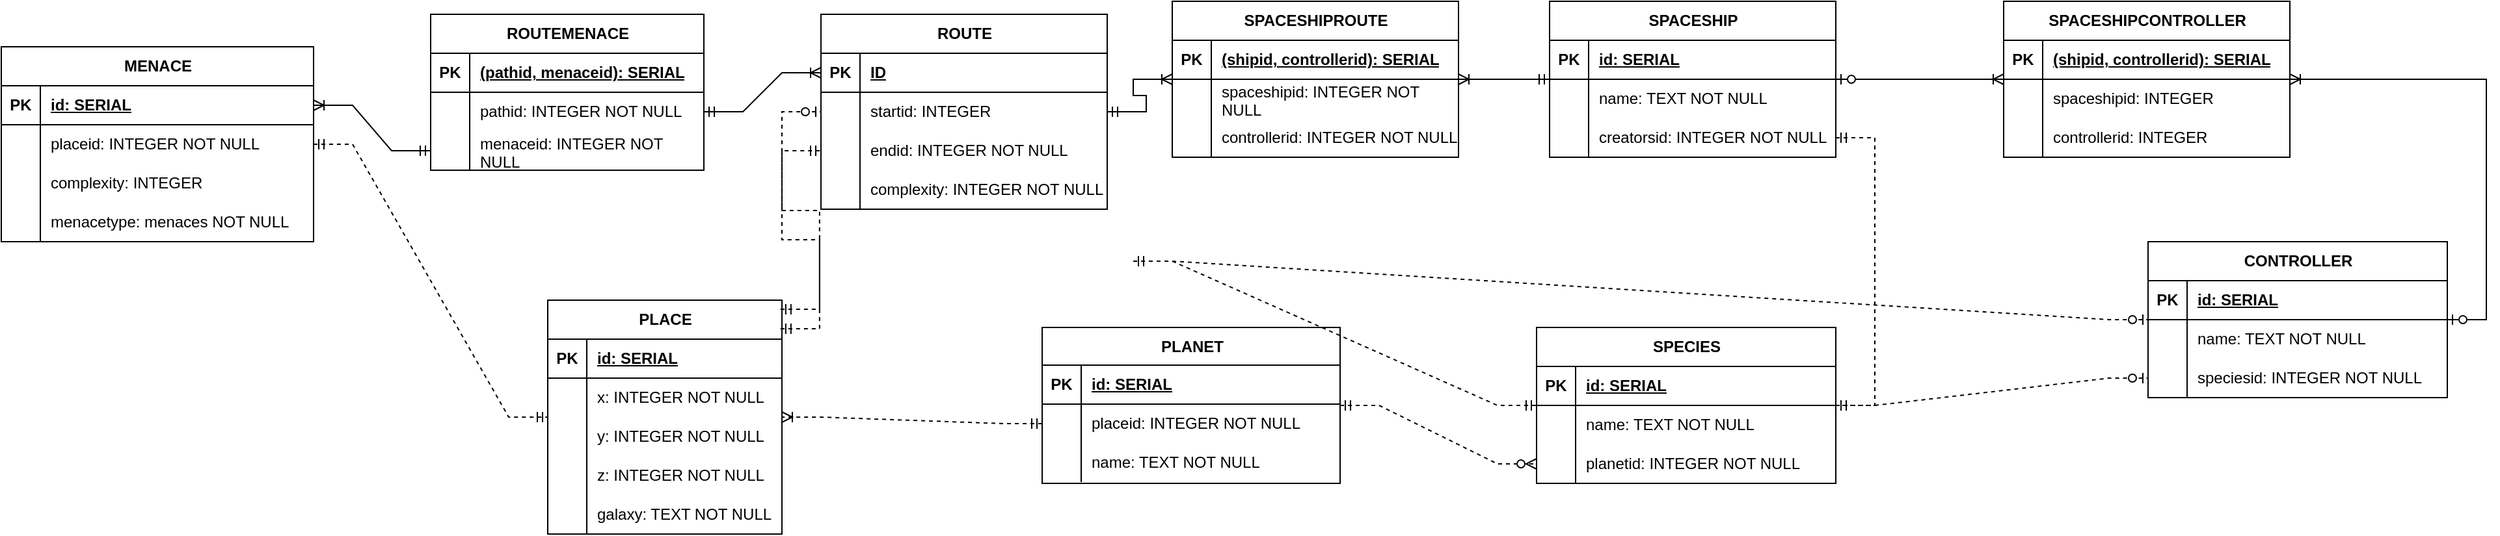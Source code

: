 <mxfile version="23.1.6" type="github">
  <diagram name="Страница — 1" id="eV7tQtSZALF4OR5hqJvE">
    <mxGraphModel dx="2058" dy="946" grid="1" gridSize="10" guides="1" tooltips="1" connect="1" arrows="1" fold="1" page="1" pageScale="1" pageWidth="827" pageHeight="1169" math="0" shadow="0">
      <root>
        <mxCell id="0" />
        <mxCell id="1" parent="0" />
        <mxCell id="30f3yvQTXB0zst5bIfW9-1" value="MENACE" style="shape=table;startSize=30;container=1;collapsible=1;childLayout=tableLayout;fixedRows=1;rowLines=0;fontStyle=1;align=center;resizeLast=1;html=1;" vertex="1" parent="1">
          <mxGeometry x="50" y="335" width="240" height="150" as="geometry" />
        </mxCell>
        <mxCell id="30f3yvQTXB0zst5bIfW9-2" value="" style="shape=tableRow;horizontal=0;startSize=0;swimlaneHead=0;swimlaneBody=0;fillColor=none;collapsible=0;dropTarget=0;points=[[0,0.5],[1,0.5]];portConstraint=eastwest;top=0;left=0;right=0;bottom=1;" vertex="1" parent="30f3yvQTXB0zst5bIfW9-1">
          <mxGeometry y="30" width="240" height="30" as="geometry" />
        </mxCell>
        <mxCell id="30f3yvQTXB0zst5bIfW9-3" value="PK" style="shape=partialRectangle;connectable=0;fillColor=none;top=0;left=0;bottom=0;right=0;fontStyle=1;overflow=hidden;whiteSpace=wrap;html=1;" vertex="1" parent="30f3yvQTXB0zst5bIfW9-2">
          <mxGeometry width="30" height="30" as="geometry">
            <mxRectangle width="30" height="30" as="alternateBounds" />
          </mxGeometry>
        </mxCell>
        <mxCell id="30f3yvQTXB0zst5bIfW9-4" value="id: SERIAL" style="shape=partialRectangle;connectable=0;fillColor=none;top=0;left=0;bottom=0;right=0;align=left;spacingLeft=6;fontStyle=5;overflow=hidden;whiteSpace=wrap;html=1;" vertex="1" parent="30f3yvQTXB0zst5bIfW9-2">
          <mxGeometry x="30" width="210" height="30" as="geometry">
            <mxRectangle width="210" height="30" as="alternateBounds" />
          </mxGeometry>
        </mxCell>
        <mxCell id="30f3yvQTXB0zst5bIfW9-5" value="" style="shape=tableRow;horizontal=0;startSize=0;swimlaneHead=0;swimlaneBody=0;fillColor=none;collapsible=0;dropTarget=0;points=[[0,0.5],[1,0.5]];portConstraint=eastwest;top=0;left=0;right=0;bottom=0;" vertex="1" parent="30f3yvQTXB0zst5bIfW9-1">
          <mxGeometry y="60" width="240" height="30" as="geometry" />
        </mxCell>
        <mxCell id="30f3yvQTXB0zst5bIfW9-6" value="" style="shape=partialRectangle;connectable=0;fillColor=none;top=0;left=0;bottom=0;right=0;editable=1;overflow=hidden;whiteSpace=wrap;html=1;" vertex="1" parent="30f3yvQTXB0zst5bIfW9-5">
          <mxGeometry width="30" height="30" as="geometry">
            <mxRectangle width="30" height="30" as="alternateBounds" />
          </mxGeometry>
        </mxCell>
        <mxCell id="30f3yvQTXB0zst5bIfW9-7" value="placeid: INTEGER NOT NULL" style="shape=partialRectangle;connectable=0;fillColor=none;top=0;left=0;bottom=0;right=0;align=left;spacingLeft=6;overflow=hidden;whiteSpace=wrap;html=1;" vertex="1" parent="30f3yvQTXB0zst5bIfW9-5">
          <mxGeometry x="30" width="210" height="30" as="geometry">
            <mxRectangle width="210" height="30" as="alternateBounds" />
          </mxGeometry>
        </mxCell>
        <mxCell id="30f3yvQTXB0zst5bIfW9-8" value="" style="shape=tableRow;horizontal=0;startSize=0;swimlaneHead=0;swimlaneBody=0;fillColor=none;collapsible=0;dropTarget=0;points=[[0,0.5],[1,0.5]];portConstraint=eastwest;top=0;left=0;right=0;bottom=0;" vertex="1" parent="30f3yvQTXB0zst5bIfW9-1">
          <mxGeometry y="90" width="240" height="30" as="geometry" />
        </mxCell>
        <mxCell id="30f3yvQTXB0zst5bIfW9-9" value="" style="shape=partialRectangle;connectable=0;fillColor=none;top=0;left=0;bottom=0;right=0;editable=1;overflow=hidden;whiteSpace=wrap;html=1;" vertex="1" parent="30f3yvQTXB0zst5bIfW9-8">
          <mxGeometry width="30" height="30" as="geometry">
            <mxRectangle width="30" height="30" as="alternateBounds" />
          </mxGeometry>
        </mxCell>
        <mxCell id="30f3yvQTXB0zst5bIfW9-10" value="complexity: INTEGER" style="shape=partialRectangle;connectable=0;fillColor=none;top=0;left=0;bottom=0;right=0;align=left;spacingLeft=6;overflow=hidden;whiteSpace=wrap;html=1;" vertex="1" parent="30f3yvQTXB0zst5bIfW9-8">
          <mxGeometry x="30" width="210" height="30" as="geometry">
            <mxRectangle width="210" height="30" as="alternateBounds" />
          </mxGeometry>
        </mxCell>
        <mxCell id="30f3yvQTXB0zst5bIfW9-11" value="" style="shape=tableRow;horizontal=0;startSize=0;swimlaneHead=0;swimlaneBody=0;fillColor=none;collapsible=0;dropTarget=0;points=[[0,0.5],[1,0.5]];portConstraint=eastwest;top=0;left=0;right=0;bottom=0;" vertex="1" parent="30f3yvQTXB0zst5bIfW9-1">
          <mxGeometry y="120" width="240" height="30" as="geometry" />
        </mxCell>
        <mxCell id="30f3yvQTXB0zst5bIfW9-12" value="" style="shape=partialRectangle;connectable=0;fillColor=none;top=0;left=0;bottom=0;right=0;editable=1;overflow=hidden;whiteSpace=wrap;html=1;" vertex="1" parent="30f3yvQTXB0zst5bIfW9-11">
          <mxGeometry width="30" height="30" as="geometry">
            <mxRectangle width="30" height="30" as="alternateBounds" />
          </mxGeometry>
        </mxCell>
        <mxCell id="30f3yvQTXB0zst5bIfW9-13" value="menacetype: menaces NOT NULL" style="shape=partialRectangle;connectable=0;fillColor=none;top=0;left=0;bottom=0;right=0;align=left;spacingLeft=6;overflow=hidden;whiteSpace=wrap;html=1;" vertex="1" parent="30f3yvQTXB0zst5bIfW9-11">
          <mxGeometry x="30" width="210" height="30" as="geometry">
            <mxRectangle width="210" height="30" as="alternateBounds" />
          </mxGeometry>
        </mxCell>
        <mxCell id="30f3yvQTXB0zst5bIfW9-14" value="ROUTE" style="shape=table;startSize=30;container=1;collapsible=1;childLayout=tableLayout;fixedRows=1;rowLines=0;fontStyle=1;align=center;resizeLast=1;html=1;" vertex="1" parent="1">
          <mxGeometry x="680" y="310" width="220" height="150" as="geometry" />
        </mxCell>
        <mxCell id="30f3yvQTXB0zst5bIfW9-15" value="" style="shape=tableRow;horizontal=0;startSize=0;swimlaneHead=0;swimlaneBody=0;fillColor=none;collapsible=0;dropTarget=0;points=[[0,0.5],[1,0.5]];portConstraint=eastwest;top=0;left=0;right=0;bottom=1;" vertex="1" parent="30f3yvQTXB0zst5bIfW9-14">
          <mxGeometry y="30" width="220" height="30" as="geometry" />
        </mxCell>
        <mxCell id="30f3yvQTXB0zst5bIfW9-16" value="PK" style="shape=partialRectangle;connectable=0;fillColor=none;top=0;left=0;bottom=0;right=0;fontStyle=1;overflow=hidden;whiteSpace=wrap;html=1;" vertex="1" parent="30f3yvQTXB0zst5bIfW9-15">
          <mxGeometry width="30" height="30" as="geometry">
            <mxRectangle width="30" height="30" as="alternateBounds" />
          </mxGeometry>
        </mxCell>
        <mxCell id="30f3yvQTXB0zst5bIfW9-17" value="ID" style="shape=partialRectangle;connectable=0;fillColor=none;top=0;left=0;bottom=0;right=0;align=left;spacingLeft=6;fontStyle=5;overflow=hidden;whiteSpace=wrap;html=1;" vertex="1" parent="30f3yvQTXB0zst5bIfW9-15">
          <mxGeometry x="30" width="190" height="30" as="geometry">
            <mxRectangle width="190" height="30" as="alternateBounds" />
          </mxGeometry>
        </mxCell>
        <mxCell id="30f3yvQTXB0zst5bIfW9-18" value="" style="shape=tableRow;horizontal=0;startSize=0;swimlaneHead=0;swimlaneBody=0;fillColor=none;collapsible=0;dropTarget=0;points=[[0,0.5],[1,0.5]];portConstraint=eastwest;top=0;left=0;right=0;bottom=0;" vertex="1" parent="30f3yvQTXB0zst5bIfW9-14">
          <mxGeometry y="60" width="220" height="30" as="geometry" />
        </mxCell>
        <mxCell id="30f3yvQTXB0zst5bIfW9-19" value="" style="shape=partialRectangle;connectable=0;fillColor=none;top=0;left=0;bottom=0;right=0;editable=1;overflow=hidden;whiteSpace=wrap;html=1;" vertex="1" parent="30f3yvQTXB0zst5bIfW9-18">
          <mxGeometry width="30" height="30" as="geometry">
            <mxRectangle width="30" height="30" as="alternateBounds" />
          </mxGeometry>
        </mxCell>
        <mxCell id="30f3yvQTXB0zst5bIfW9-20" value="&lt;div&gt;startid: INTEGER&lt;/div&gt;" style="shape=partialRectangle;connectable=0;fillColor=none;top=0;left=0;bottom=0;right=0;align=left;spacingLeft=6;overflow=hidden;whiteSpace=wrap;html=1;" vertex="1" parent="30f3yvQTXB0zst5bIfW9-18">
          <mxGeometry x="30" width="190" height="30" as="geometry">
            <mxRectangle width="190" height="30" as="alternateBounds" />
          </mxGeometry>
        </mxCell>
        <mxCell id="30f3yvQTXB0zst5bIfW9-21" value="" style="shape=tableRow;horizontal=0;startSize=0;swimlaneHead=0;swimlaneBody=0;fillColor=none;collapsible=0;dropTarget=0;points=[[0,0.5],[1,0.5]];portConstraint=eastwest;top=0;left=0;right=0;bottom=0;" vertex="1" parent="30f3yvQTXB0zst5bIfW9-14">
          <mxGeometry y="90" width="220" height="30" as="geometry" />
        </mxCell>
        <mxCell id="30f3yvQTXB0zst5bIfW9-22" value="" style="shape=partialRectangle;connectable=0;fillColor=none;top=0;left=0;bottom=0;right=0;editable=1;overflow=hidden;whiteSpace=wrap;html=1;" vertex="1" parent="30f3yvQTXB0zst5bIfW9-21">
          <mxGeometry width="30" height="30" as="geometry">
            <mxRectangle width="30" height="30" as="alternateBounds" />
          </mxGeometry>
        </mxCell>
        <mxCell id="30f3yvQTXB0zst5bIfW9-23" value="endid: INTEGER NOT NULL" style="shape=partialRectangle;connectable=0;fillColor=none;top=0;left=0;bottom=0;right=0;align=left;spacingLeft=6;overflow=hidden;whiteSpace=wrap;html=1;" vertex="1" parent="30f3yvQTXB0zst5bIfW9-21">
          <mxGeometry x="30" width="190" height="30" as="geometry">
            <mxRectangle width="190" height="30" as="alternateBounds" />
          </mxGeometry>
        </mxCell>
        <mxCell id="30f3yvQTXB0zst5bIfW9-24" value="" style="shape=tableRow;horizontal=0;startSize=0;swimlaneHead=0;swimlaneBody=0;fillColor=none;collapsible=0;dropTarget=0;points=[[0,0.5],[1,0.5]];portConstraint=eastwest;top=0;left=0;right=0;bottom=0;" vertex="1" parent="30f3yvQTXB0zst5bIfW9-14">
          <mxGeometry y="120" width="220" height="30" as="geometry" />
        </mxCell>
        <mxCell id="30f3yvQTXB0zst5bIfW9-25" value="" style="shape=partialRectangle;connectable=0;fillColor=none;top=0;left=0;bottom=0;right=0;editable=1;overflow=hidden;whiteSpace=wrap;html=1;" vertex="1" parent="30f3yvQTXB0zst5bIfW9-24">
          <mxGeometry width="30" height="30" as="geometry">
            <mxRectangle width="30" height="30" as="alternateBounds" />
          </mxGeometry>
        </mxCell>
        <mxCell id="30f3yvQTXB0zst5bIfW9-26" value="complexity: INTEGER NOT NULL" style="shape=partialRectangle;connectable=0;fillColor=none;top=0;left=0;bottom=0;right=0;align=left;spacingLeft=6;overflow=hidden;whiteSpace=wrap;html=1;" vertex="1" parent="30f3yvQTXB0zst5bIfW9-24">
          <mxGeometry x="30" width="190" height="30" as="geometry">
            <mxRectangle width="190" height="30" as="alternateBounds" />
          </mxGeometry>
        </mxCell>
        <mxCell id="30f3yvQTXB0zst5bIfW9-27" value="PLACE" style="shape=table;startSize=30;container=1;collapsible=1;childLayout=tableLayout;fixedRows=1;rowLines=0;fontStyle=1;align=center;resizeLast=1;html=1;" vertex="1" parent="1">
          <mxGeometry x="470" y="530" width="180" height="180" as="geometry" />
        </mxCell>
        <mxCell id="30f3yvQTXB0zst5bIfW9-28" value="" style="shape=tableRow;horizontal=0;startSize=0;swimlaneHead=0;swimlaneBody=0;fillColor=none;collapsible=0;dropTarget=0;points=[[0,0.5],[1,0.5]];portConstraint=eastwest;top=0;left=0;right=0;bottom=1;" vertex="1" parent="30f3yvQTXB0zst5bIfW9-27">
          <mxGeometry y="30" width="180" height="30" as="geometry" />
        </mxCell>
        <mxCell id="30f3yvQTXB0zst5bIfW9-29" value="PK" style="shape=partialRectangle;connectable=0;fillColor=none;top=0;left=0;bottom=0;right=0;fontStyle=1;overflow=hidden;whiteSpace=wrap;html=1;" vertex="1" parent="30f3yvQTXB0zst5bIfW9-28">
          <mxGeometry width="30" height="30" as="geometry">
            <mxRectangle width="30" height="30" as="alternateBounds" />
          </mxGeometry>
        </mxCell>
        <mxCell id="30f3yvQTXB0zst5bIfW9-30" value="id: SERIAL" style="shape=partialRectangle;connectable=0;fillColor=none;top=0;left=0;bottom=0;right=0;align=left;spacingLeft=6;fontStyle=5;overflow=hidden;whiteSpace=wrap;html=1;" vertex="1" parent="30f3yvQTXB0zst5bIfW9-28">
          <mxGeometry x="30" width="150" height="30" as="geometry">
            <mxRectangle width="150" height="30" as="alternateBounds" />
          </mxGeometry>
        </mxCell>
        <mxCell id="30f3yvQTXB0zst5bIfW9-31" value="" style="shape=tableRow;horizontal=0;startSize=0;swimlaneHead=0;swimlaneBody=0;fillColor=none;collapsible=0;dropTarget=0;points=[[0,0.5],[1,0.5]];portConstraint=eastwest;top=0;left=0;right=0;bottom=0;" vertex="1" parent="30f3yvQTXB0zst5bIfW9-27">
          <mxGeometry y="60" width="180" height="30" as="geometry" />
        </mxCell>
        <mxCell id="30f3yvQTXB0zst5bIfW9-32" value="" style="shape=partialRectangle;connectable=0;fillColor=none;top=0;left=0;bottom=0;right=0;editable=1;overflow=hidden;whiteSpace=wrap;html=1;" vertex="1" parent="30f3yvQTXB0zst5bIfW9-31">
          <mxGeometry width="30" height="30" as="geometry">
            <mxRectangle width="30" height="30" as="alternateBounds" />
          </mxGeometry>
        </mxCell>
        <mxCell id="30f3yvQTXB0zst5bIfW9-33" value="x: INTEGER NOT NULL" style="shape=partialRectangle;connectable=0;fillColor=none;top=0;left=0;bottom=0;right=0;align=left;spacingLeft=6;overflow=hidden;whiteSpace=wrap;html=1;" vertex="1" parent="30f3yvQTXB0zst5bIfW9-31">
          <mxGeometry x="30" width="150" height="30" as="geometry">
            <mxRectangle width="150" height="30" as="alternateBounds" />
          </mxGeometry>
        </mxCell>
        <mxCell id="30f3yvQTXB0zst5bIfW9-34" value="" style="shape=tableRow;horizontal=0;startSize=0;swimlaneHead=0;swimlaneBody=0;fillColor=none;collapsible=0;dropTarget=0;points=[[0,0.5],[1,0.5]];portConstraint=eastwest;top=0;left=0;right=0;bottom=0;" vertex="1" parent="30f3yvQTXB0zst5bIfW9-27">
          <mxGeometry y="90" width="180" height="30" as="geometry" />
        </mxCell>
        <mxCell id="30f3yvQTXB0zst5bIfW9-35" value="" style="shape=partialRectangle;connectable=0;fillColor=none;top=0;left=0;bottom=0;right=0;editable=1;overflow=hidden;whiteSpace=wrap;html=1;" vertex="1" parent="30f3yvQTXB0zst5bIfW9-34">
          <mxGeometry width="30" height="30" as="geometry">
            <mxRectangle width="30" height="30" as="alternateBounds" />
          </mxGeometry>
        </mxCell>
        <mxCell id="30f3yvQTXB0zst5bIfW9-36" value="y: INTEGER NOT NULL" style="shape=partialRectangle;connectable=0;fillColor=none;top=0;left=0;bottom=0;right=0;align=left;spacingLeft=6;overflow=hidden;whiteSpace=wrap;html=1;" vertex="1" parent="30f3yvQTXB0zst5bIfW9-34">
          <mxGeometry x="30" width="150" height="30" as="geometry">
            <mxRectangle width="150" height="30" as="alternateBounds" />
          </mxGeometry>
        </mxCell>
        <mxCell id="30f3yvQTXB0zst5bIfW9-37" value="" style="shape=tableRow;horizontal=0;startSize=0;swimlaneHead=0;swimlaneBody=0;fillColor=none;collapsible=0;dropTarget=0;points=[[0,0.5],[1,0.5]];portConstraint=eastwest;top=0;left=0;right=0;bottom=0;" vertex="1" parent="30f3yvQTXB0zst5bIfW9-27">
          <mxGeometry y="120" width="180" height="30" as="geometry" />
        </mxCell>
        <mxCell id="30f3yvQTXB0zst5bIfW9-38" value="" style="shape=partialRectangle;connectable=0;fillColor=none;top=0;left=0;bottom=0;right=0;editable=1;overflow=hidden;whiteSpace=wrap;html=1;" vertex="1" parent="30f3yvQTXB0zst5bIfW9-37">
          <mxGeometry width="30" height="30" as="geometry">
            <mxRectangle width="30" height="30" as="alternateBounds" />
          </mxGeometry>
        </mxCell>
        <mxCell id="30f3yvQTXB0zst5bIfW9-39" value="z: INTEGER NOT NULL" style="shape=partialRectangle;connectable=0;fillColor=none;top=0;left=0;bottom=0;right=0;align=left;spacingLeft=6;overflow=hidden;whiteSpace=wrap;html=1;" vertex="1" parent="30f3yvQTXB0zst5bIfW9-37">
          <mxGeometry x="30" width="150" height="30" as="geometry">
            <mxRectangle width="150" height="30" as="alternateBounds" />
          </mxGeometry>
        </mxCell>
        <mxCell id="30f3yvQTXB0zst5bIfW9-40" style="shape=tableRow;horizontal=0;startSize=0;swimlaneHead=0;swimlaneBody=0;fillColor=none;collapsible=0;dropTarget=0;points=[[0,0.5],[1,0.5]];portConstraint=eastwest;top=0;left=0;right=0;bottom=0;" vertex="1" parent="30f3yvQTXB0zst5bIfW9-27">
          <mxGeometry y="150" width="180" height="30" as="geometry" />
        </mxCell>
        <mxCell id="30f3yvQTXB0zst5bIfW9-41" style="shape=partialRectangle;connectable=0;fillColor=none;top=0;left=0;bottom=0;right=0;editable=1;overflow=hidden;whiteSpace=wrap;html=1;" vertex="1" parent="30f3yvQTXB0zst5bIfW9-40">
          <mxGeometry width="30" height="30" as="geometry">
            <mxRectangle width="30" height="30" as="alternateBounds" />
          </mxGeometry>
        </mxCell>
        <mxCell id="30f3yvQTXB0zst5bIfW9-42" value="galaxy: TEXT NOT NULL" style="shape=partialRectangle;connectable=0;fillColor=none;top=0;left=0;bottom=0;right=0;align=left;spacingLeft=6;overflow=hidden;whiteSpace=wrap;html=1;" vertex="1" parent="30f3yvQTXB0zst5bIfW9-40">
          <mxGeometry x="30" width="150" height="30" as="geometry">
            <mxRectangle width="150" height="30" as="alternateBounds" />
          </mxGeometry>
        </mxCell>
        <mxCell id="30f3yvQTXB0zst5bIfW9-43" value="PLANET" style="shape=table;startSize=29;container=1;collapsible=1;childLayout=tableLayout;fixedRows=1;rowLines=0;fontStyle=1;align=center;resizeLast=1;html=1;" vertex="1" parent="1">
          <mxGeometry x="850" y="551" width="229" height="120" as="geometry" />
        </mxCell>
        <mxCell id="30f3yvQTXB0zst5bIfW9-44" value="" style="shape=tableRow;horizontal=0;startSize=0;swimlaneHead=0;swimlaneBody=0;fillColor=none;collapsible=0;dropTarget=0;points=[[0,0.5],[1,0.5]];portConstraint=eastwest;top=0;left=0;right=0;bottom=1;" vertex="1" parent="30f3yvQTXB0zst5bIfW9-43">
          <mxGeometry y="29" width="229" height="30" as="geometry" />
        </mxCell>
        <mxCell id="30f3yvQTXB0zst5bIfW9-45" value="PK" style="shape=partialRectangle;connectable=0;fillColor=none;top=0;left=0;bottom=0;right=0;fontStyle=1;overflow=hidden;whiteSpace=wrap;html=1;" vertex="1" parent="30f3yvQTXB0zst5bIfW9-44">
          <mxGeometry width="30" height="30" as="geometry">
            <mxRectangle width="30" height="30" as="alternateBounds" />
          </mxGeometry>
        </mxCell>
        <mxCell id="30f3yvQTXB0zst5bIfW9-46" value="id: SERIAL" style="shape=partialRectangle;connectable=0;fillColor=none;top=0;left=0;bottom=0;right=0;align=left;spacingLeft=6;fontStyle=5;overflow=hidden;whiteSpace=wrap;html=1;" vertex="1" parent="30f3yvQTXB0zst5bIfW9-44">
          <mxGeometry x="30" width="199" height="30" as="geometry">
            <mxRectangle width="199" height="30" as="alternateBounds" />
          </mxGeometry>
        </mxCell>
        <mxCell id="30f3yvQTXB0zst5bIfW9-47" value="" style="shape=tableRow;horizontal=0;startSize=0;swimlaneHead=0;swimlaneBody=0;fillColor=none;collapsible=0;dropTarget=0;points=[[0,0.5],[1,0.5]];portConstraint=eastwest;top=0;left=0;right=0;bottom=0;" vertex="1" parent="30f3yvQTXB0zst5bIfW9-43">
          <mxGeometry y="59" width="229" height="30" as="geometry" />
        </mxCell>
        <mxCell id="30f3yvQTXB0zst5bIfW9-48" value="" style="shape=partialRectangle;connectable=0;fillColor=none;top=0;left=0;bottom=0;right=0;editable=1;overflow=hidden;whiteSpace=wrap;html=1;" vertex="1" parent="30f3yvQTXB0zst5bIfW9-47">
          <mxGeometry width="30" height="30" as="geometry">
            <mxRectangle width="30" height="30" as="alternateBounds" />
          </mxGeometry>
        </mxCell>
        <mxCell id="30f3yvQTXB0zst5bIfW9-49" value="placeid: INTEGER NOT NULL" style="shape=partialRectangle;connectable=0;fillColor=none;top=0;left=0;bottom=0;right=0;align=left;spacingLeft=6;overflow=hidden;whiteSpace=wrap;html=1;" vertex="1" parent="30f3yvQTXB0zst5bIfW9-47">
          <mxGeometry x="30" width="199" height="30" as="geometry">
            <mxRectangle width="199" height="30" as="alternateBounds" />
          </mxGeometry>
        </mxCell>
        <mxCell id="30f3yvQTXB0zst5bIfW9-50" value="" style="shape=tableRow;horizontal=0;startSize=0;swimlaneHead=0;swimlaneBody=0;fillColor=none;collapsible=0;dropTarget=0;points=[[0,0.5],[1,0.5]];portConstraint=eastwest;top=0;left=0;right=0;bottom=0;" vertex="1" parent="30f3yvQTXB0zst5bIfW9-43">
          <mxGeometry y="89" width="229" height="30" as="geometry" />
        </mxCell>
        <mxCell id="30f3yvQTXB0zst5bIfW9-51" value="" style="shape=partialRectangle;connectable=0;fillColor=none;top=0;left=0;bottom=0;right=0;editable=1;overflow=hidden;whiteSpace=wrap;html=1;" vertex="1" parent="30f3yvQTXB0zst5bIfW9-50">
          <mxGeometry width="30" height="30" as="geometry">
            <mxRectangle width="30" height="30" as="alternateBounds" />
          </mxGeometry>
        </mxCell>
        <mxCell id="30f3yvQTXB0zst5bIfW9-52" value="name: TEXT NOT NULL" style="shape=partialRectangle;connectable=0;fillColor=none;top=0;left=0;bottom=0;right=0;align=left;spacingLeft=6;overflow=hidden;whiteSpace=wrap;html=1;" vertex="1" parent="30f3yvQTXB0zst5bIfW9-50">
          <mxGeometry x="30" width="199" height="30" as="geometry">
            <mxRectangle width="199" height="30" as="alternateBounds" />
          </mxGeometry>
        </mxCell>
        <mxCell id="30f3yvQTXB0zst5bIfW9-53" value="SPECIES" style="shape=table;startSize=30;container=1;collapsible=1;childLayout=tableLayout;fixedRows=1;rowLines=0;fontStyle=1;align=center;resizeLast=1;html=1;" vertex="1" parent="1">
          <mxGeometry x="1230" y="551" width="230" height="120" as="geometry" />
        </mxCell>
        <mxCell id="30f3yvQTXB0zst5bIfW9-54" value="" style="shape=tableRow;horizontal=0;startSize=0;swimlaneHead=0;swimlaneBody=0;fillColor=none;collapsible=0;dropTarget=0;points=[[0,0.5],[1,0.5]];portConstraint=eastwest;top=0;left=0;right=0;bottom=1;" vertex="1" parent="30f3yvQTXB0zst5bIfW9-53">
          <mxGeometry y="30" width="230" height="30" as="geometry" />
        </mxCell>
        <mxCell id="30f3yvQTXB0zst5bIfW9-55" value="PK" style="shape=partialRectangle;connectable=0;fillColor=none;top=0;left=0;bottom=0;right=0;fontStyle=1;overflow=hidden;whiteSpace=wrap;html=1;" vertex="1" parent="30f3yvQTXB0zst5bIfW9-54">
          <mxGeometry width="30" height="30" as="geometry">
            <mxRectangle width="30" height="30" as="alternateBounds" />
          </mxGeometry>
        </mxCell>
        <mxCell id="30f3yvQTXB0zst5bIfW9-56" value="id: SERIAL" style="shape=partialRectangle;connectable=0;fillColor=none;top=0;left=0;bottom=0;right=0;align=left;spacingLeft=6;fontStyle=5;overflow=hidden;whiteSpace=wrap;html=1;" vertex="1" parent="30f3yvQTXB0zst5bIfW9-54">
          <mxGeometry x="30" width="200" height="30" as="geometry">
            <mxRectangle width="200" height="30" as="alternateBounds" />
          </mxGeometry>
        </mxCell>
        <mxCell id="30f3yvQTXB0zst5bIfW9-57" value="" style="shape=tableRow;horizontal=0;startSize=0;swimlaneHead=0;swimlaneBody=0;fillColor=none;collapsible=0;dropTarget=0;points=[[0,0.5],[1,0.5]];portConstraint=eastwest;top=0;left=0;right=0;bottom=0;" vertex="1" parent="30f3yvQTXB0zst5bIfW9-53">
          <mxGeometry y="60" width="230" height="30" as="geometry" />
        </mxCell>
        <mxCell id="30f3yvQTXB0zst5bIfW9-58" value="" style="shape=partialRectangle;connectable=0;fillColor=none;top=0;left=0;bottom=0;right=0;editable=1;overflow=hidden;whiteSpace=wrap;html=1;" vertex="1" parent="30f3yvQTXB0zst5bIfW9-57">
          <mxGeometry width="30" height="30" as="geometry">
            <mxRectangle width="30" height="30" as="alternateBounds" />
          </mxGeometry>
        </mxCell>
        <mxCell id="30f3yvQTXB0zst5bIfW9-59" value="name: TEXT NOT NULL" style="shape=partialRectangle;connectable=0;fillColor=none;top=0;left=0;bottom=0;right=0;align=left;spacingLeft=6;overflow=hidden;whiteSpace=wrap;html=1;" vertex="1" parent="30f3yvQTXB0zst5bIfW9-57">
          <mxGeometry x="30" width="200" height="30" as="geometry">
            <mxRectangle width="200" height="30" as="alternateBounds" />
          </mxGeometry>
        </mxCell>
        <mxCell id="30f3yvQTXB0zst5bIfW9-60" value="" style="shape=tableRow;horizontal=0;startSize=0;swimlaneHead=0;swimlaneBody=0;fillColor=none;collapsible=0;dropTarget=0;points=[[0,0.5],[1,0.5]];portConstraint=eastwest;top=0;left=0;right=0;bottom=0;" vertex="1" parent="30f3yvQTXB0zst5bIfW9-53">
          <mxGeometry y="90" width="230" height="30" as="geometry" />
        </mxCell>
        <mxCell id="30f3yvQTXB0zst5bIfW9-61" value="" style="shape=partialRectangle;connectable=0;fillColor=none;top=0;left=0;bottom=0;right=0;editable=1;overflow=hidden;whiteSpace=wrap;html=1;" vertex="1" parent="30f3yvQTXB0zst5bIfW9-60">
          <mxGeometry width="30" height="30" as="geometry">
            <mxRectangle width="30" height="30" as="alternateBounds" />
          </mxGeometry>
        </mxCell>
        <mxCell id="30f3yvQTXB0zst5bIfW9-62" value="planetid: INTEGER NOT NULL" style="shape=partialRectangle;connectable=0;fillColor=none;top=0;left=0;bottom=0;right=0;align=left;spacingLeft=6;overflow=hidden;whiteSpace=wrap;html=1;" vertex="1" parent="30f3yvQTXB0zst5bIfW9-60">
          <mxGeometry x="30" width="200" height="30" as="geometry">
            <mxRectangle width="200" height="30" as="alternateBounds" />
          </mxGeometry>
        </mxCell>
        <mxCell id="30f3yvQTXB0zst5bIfW9-63" value="CONTROLLER" style="shape=table;startSize=30;container=1;collapsible=1;childLayout=tableLayout;fixedRows=1;rowLines=0;fontStyle=1;align=center;resizeLast=1;html=1;" vertex="1" parent="1">
          <mxGeometry x="1700" y="485" width="230" height="120" as="geometry" />
        </mxCell>
        <mxCell id="30f3yvQTXB0zst5bIfW9-64" value="" style="shape=tableRow;horizontal=0;startSize=0;swimlaneHead=0;swimlaneBody=0;fillColor=none;collapsible=0;dropTarget=0;points=[[0,0.5],[1,0.5]];portConstraint=eastwest;top=0;left=0;right=0;bottom=1;" vertex="1" parent="30f3yvQTXB0zst5bIfW9-63">
          <mxGeometry y="30" width="230" height="30" as="geometry" />
        </mxCell>
        <mxCell id="30f3yvQTXB0zst5bIfW9-65" value="PK" style="shape=partialRectangle;connectable=0;fillColor=none;top=0;left=0;bottom=0;right=0;fontStyle=1;overflow=hidden;whiteSpace=wrap;html=1;" vertex="1" parent="30f3yvQTXB0zst5bIfW9-64">
          <mxGeometry width="30" height="30" as="geometry">
            <mxRectangle width="30" height="30" as="alternateBounds" />
          </mxGeometry>
        </mxCell>
        <mxCell id="30f3yvQTXB0zst5bIfW9-66" value="id: SERIAL" style="shape=partialRectangle;connectable=0;fillColor=none;top=0;left=0;bottom=0;right=0;align=left;spacingLeft=6;fontStyle=5;overflow=hidden;whiteSpace=wrap;html=1;" vertex="1" parent="30f3yvQTXB0zst5bIfW9-64">
          <mxGeometry x="30" width="200" height="30" as="geometry">
            <mxRectangle width="200" height="30" as="alternateBounds" />
          </mxGeometry>
        </mxCell>
        <mxCell id="30f3yvQTXB0zst5bIfW9-67" value="" style="shape=tableRow;horizontal=0;startSize=0;swimlaneHead=0;swimlaneBody=0;fillColor=none;collapsible=0;dropTarget=0;points=[[0,0.5],[1,0.5]];portConstraint=eastwest;top=0;left=0;right=0;bottom=0;" vertex="1" parent="30f3yvQTXB0zst5bIfW9-63">
          <mxGeometry y="60" width="230" height="30" as="geometry" />
        </mxCell>
        <mxCell id="30f3yvQTXB0zst5bIfW9-68" value="" style="shape=partialRectangle;connectable=0;fillColor=none;top=0;left=0;bottom=0;right=0;editable=1;overflow=hidden;whiteSpace=wrap;html=1;" vertex="1" parent="30f3yvQTXB0zst5bIfW9-67">
          <mxGeometry width="30" height="30" as="geometry">
            <mxRectangle width="30" height="30" as="alternateBounds" />
          </mxGeometry>
        </mxCell>
        <mxCell id="30f3yvQTXB0zst5bIfW9-69" value="name: TEXT NOT NULL" style="shape=partialRectangle;connectable=0;fillColor=none;top=0;left=0;bottom=0;right=0;align=left;spacingLeft=6;overflow=hidden;whiteSpace=wrap;html=1;" vertex="1" parent="30f3yvQTXB0zst5bIfW9-67">
          <mxGeometry x="30" width="200" height="30" as="geometry">
            <mxRectangle width="200" height="30" as="alternateBounds" />
          </mxGeometry>
        </mxCell>
        <mxCell id="30f3yvQTXB0zst5bIfW9-70" value="" style="shape=tableRow;horizontal=0;startSize=0;swimlaneHead=0;swimlaneBody=0;fillColor=none;collapsible=0;dropTarget=0;points=[[0,0.5],[1,0.5]];portConstraint=eastwest;top=0;left=0;right=0;bottom=0;" vertex="1" parent="30f3yvQTXB0zst5bIfW9-63">
          <mxGeometry y="90" width="230" height="30" as="geometry" />
        </mxCell>
        <mxCell id="30f3yvQTXB0zst5bIfW9-71" value="" style="shape=partialRectangle;connectable=0;fillColor=none;top=0;left=0;bottom=0;right=0;editable=1;overflow=hidden;whiteSpace=wrap;html=1;" vertex="1" parent="30f3yvQTXB0zst5bIfW9-70">
          <mxGeometry width="30" height="30" as="geometry">
            <mxRectangle width="30" height="30" as="alternateBounds" />
          </mxGeometry>
        </mxCell>
        <mxCell id="30f3yvQTXB0zst5bIfW9-72" value="speciesid: INTEGER NOT NULL" style="shape=partialRectangle;connectable=0;fillColor=none;top=0;left=0;bottom=0;right=0;align=left;spacingLeft=6;overflow=hidden;whiteSpace=wrap;html=1;" vertex="1" parent="30f3yvQTXB0zst5bIfW9-70">
          <mxGeometry x="30" width="200" height="30" as="geometry">
            <mxRectangle width="200" height="30" as="alternateBounds" />
          </mxGeometry>
        </mxCell>
        <mxCell id="30f3yvQTXB0zst5bIfW9-73" value="SPACESHIP" style="shape=table;startSize=30;container=1;collapsible=1;childLayout=tableLayout;fixedRows=1;rowLines=0;fontStyle=1;align=center;resizeLast=1;html=1;" vertex="1" parent="1">
          <mxGeometry x="1240" y="300" width="220" height="120" as="geometry" />
        </mxCell>
        <mxCell id="30f3yvQTXB0zst5bIfW9-74" value="" style="shape=tableRow;horizontal=0;startSize=0;swimlaneHead=0;swimlaneBody=0;fillColor=none;collapsible=0;dropTarget=0;points=[[0,0.5],[1,0.5]];portConstraint=eastwest;top=0;left=0;right=0;bottom=1;" vertex="1" parent="30f3yvQTXB0zst5bIfW9-73">
          <mxGeometry y="30" width="220" height="30" as="geometry" />
        </mxCell>
        <mxCell id="30f3yvQTXB0zst5bIfW9-75" value="PK" style="shape=partialRectangle;connectable=0;fillColor=none;top=0;left=0;bottom=0;right=0;fontStyle=1;overflow=hidden;whiteSpace=wrap;html=1;" vertex="1" parent="30f3yvQTXB0zst5bIfW9-74">
          <mxGeometry width="30" height="30" as="geometry">
            <mxRectangle width="30" height="30" as="alternateBounds" />
          </mxGeometry>
        </mxCell>
        <mxCell id="30f3yvQTXB0zst5bIfW9-76" value="id: SERIAL" style="shape=partialRectangle;connectable=0;fillColor=none;top=0;left=0;bottom=0;right=0;align=left;spacingLeft=6;fontStyle=5;overflow=hidden;whiteSpace=wrap;html=1;" vertex="1" parent="30f3yvQTXB0zst5bIfW9-74">
          <mxGeometry x="30" width="190" height="30" as="geometry">
            <mxRectangle width="190" height="30" as="alternateBounds" />
          </mxGeometry>
        </mxCell>
        <mxCell id="30f3yvQTXB0zst5bIfW9-77" value="" style="shape=tableRow;horizontal=0;startSize=0;swimlaneHead=0;swimlaneBody=0;fillColor=none;collapsible=0;dropTarget=0;points=[[0,0.5],[1,0.5]];portConstraint=eastwest;top=0;left=0;right=0;bottom=0;" vertex="1" parent="30f3yvQTXB0zst5bIfW9-73">
          <mxGeometry y="60" width="220" height="30" as="geometry" />
        </mxCell>
        <mxCell id="30f3yvQTXB0zst5bIfW9-78" value="" style="shape=partialRectangle;connectable=0;fillColor=none;top=0;left=0;bottom=0;right=0;editable=1;overflow=hidden;whiteSpace=wrap;html=1;" vertex="1" parent="30f3yvQTXB0zst5bIfW9-77">
          <mxGeometry width="30" height="30" as="geometry">
            <mxRectangle width="30" height="30" as="alternateBounds" />
          </mxGeometry>
        </mxCell>
        <mxCell id="30f3yvQTXB0zst5bIfW9-79" value="name: TEXT NOT NULL" style="shape=partialRectangle;connectable=0;fillColor=none;top=0;left=0;bottom=0;right=0;align=left;spacingLeft=6;overflow=hidden;whiteSpace=wrap;html=1;" vertex="1" parent="30f3yvQTXB0zst5bIfW9-77">
          <mxGeometry x="30" width="190" height="30" as="geometry">
            <mxRectangle width="190" height="30" as="alternateBounds" />
          </mxGeometry>
        </mxCell>
        <mxCell id="30f3yvQTXB0zst5bIfW9-80" value="" style="shape=tableRow;horizontal=0;startSize=0;swimlaneHead=0;swimlaneBody=0;fillColor=none;collapsible=0;dropTarget=0;points=[[0,0.5],[1,0.5]];portConstraint=eastwest;top=0;left=0;right=0;bottom=0;" vertex="1" parent="30f3yvQTXB0zst5bIfW9-73">
          <mxGeometry y="90" width="220" height="30" as="geometry" />
        </mxCell>
        <mxCell id="30f3yvQTXB0zst5bIfW9-81" value="" style="shape=partialRectangle;connectable=0;fillColor=none;top=0;left=0;bottom=0;right=0;editable=1;overflow=hidden;whiteSpace=wrap;html=1;" vertex="1" parent="30f3yvQTXB0zst5bIfW9-80">
          <mxGeometry width="30" height="30" as="geometry">
            <mxRectangle width="30" height="30" as="alternateBounds" />
          </mxGeometry>
        </mxCell>
        <mxCell id="30f3yvQTXB0zst5bIfW9-82" value="creatorsid: INTEGER NOT NULL" style="shape=partialRectangle;connectable=0;fillColor=none;top=0;left=0;bottom=0;right=0;align=left;spacingLeft=6;overflow=hidden;whiteSpace=wrap;html=1;" vertex="1" parent="30f3yvQTXB0zst5bIfW9-80">
          <mxGeometry x="30" width="190" height="30" as="geometry">
            <mxRectangle width="190" height="30" as="alternateBounds" />
          </mxGeometry>
        </mxCell>
        <mxCell id="30f3yvQTXB0zst5bIfW9-90" value="" style="edgeStyle=entityRelationEdgeStyle;fontSize=12;html=1;endArrow=ERmandOne;startArrow=ERmandOne;rounded=0;dashed=1;" edge="1" parent="1" source="30f3yvQTXB0zst5bIfW9-5" target="30f3yvQTXB0zst5bIfW9-27">
          <mxGeometry width="100" height="100" relative="1" as="geometry">
            <mxPoint x="870" y="490" as="sourcePoint" />
            <mxPoint x="970" y="390" as="targetPoint" />
          </mxGeometry>
        </mxCell>
        <mxCell id="30f3yvQTXB0zst5bIfW9-91" value="" style="edgeStyle=entityRelationEdgeStyle;fontSize=12;html=1;endArrow=ERzeroToOne;startArrow=ERmandOne;rounded=0;exitX=0.994;exitY=0.039;exitDx=0;exitDy=0;exitPerimeter=0;dashed=1;" edge="1" parent="1" source="30f3yvQTXB0zst5bIfW9-27" target="30f3yvQTXB0zst5bIfW9-18">
          <mxGeometry width="100" height="100" relative="1" as="geometry">
            <mxPoint x="920" y="500" as="sourcePoint" />
            <mxPoint x="1020" y="400" as="targetPoint" />
            <Array as="points">
              <mxPoint x="870" y="500" />
              <mxPoint x="870" y="500" />
              <mxPoint x="880" y="500" />
            </Array>
          </mxGeometry>
        </mxCell>
        <mxCell id="30f3yvQTXB0zst5bIfW9-92" value="" style="edgeStyle=entityRelationEdgeStyle;fontSize=12;html=1;endArrow=ERmandOne;startArrow=ERmandOne;rounded=0;exitX=0.994;exitY=0.122;exitDx=0;exitDy=0;exitPerimeter=0;dashed=1;" edge="1" parent="1" source="30f3yvQTXB0zst5bIfW9-27" target="30f3yvQTXB0zst5bIfW9-21">
          <mxGeometry width="100" height="100" relative="1" as="geometry">
            <mxPoint x="820" y="540" as="sourcePoint" />
            <mxPoint x="1020" y="400" as="targetPoint" />
            <Array as="points">
              <mxPoint x="870" y="590" />
              <mxPoint x="980" y="470" />
              <mxPoint x="980" y="460" />
            </Array>
          </mxGeometry>
        </mxCell>
        <mxCell id="30f3yvQTXB0zst5bIfW9-93" value="" style="edgeStyle=entityRelationEdgeStyle;fontSize=12;html=1;endArrow=ERzeroToMany;startArrow=ERmandOne;rounded=0;dashed=1;" edge="1" parent="1" source="30f3yvQTXB0zst5bIfW9-43" target="30f3yvQTXB0zst5bIfW9-60">
          <mxGeometry width="100" height="100" relative="1" as="geometry">
            <mxPoint x="920" y="500" as="sourcePoint" />
            <mxPoint x="1020" y="400" as="targetPoint" />
          </mxGeometry>
        </mxCell>
        <mxCell id="30f3yvQTXB0zst5bIfW9-94" value="" style="edgeStyle=entityRelationEdgeStyle;fontSize=12;html=1;endArrow=ERzeroToOne;startArrow=ERmandOne;rounded=0;dashed=1;" edge="1" parent="1" source="30f3yvQTXB0zst5bIfW9-53" target="30f3yvQTXB0zst5bIfW9-70">
          <mxGeometry width="100" height="100" relative="1" as="geometry">
            <mxPoint x="920" y="500" as="sourcePoint" />
            <mxPoint x="1020" y="400" as="targetPoint" />
          </mxGeometry>
        </mxCell>
        <mxCell id="30f3yvQTXB0zst5bIfW9-96" value="" style="edgeStyle=entityRelationEdgeStyle;fontSize=12;html=1;endArrow=ERzeroToOne;startArrow=ERmandOne;rounded=0;dashed=1;" edge="1" parent="1" source="30f3yvQTXB0zst5bIfW9-83" target="30f3yvQTXB0zst5bIfW9-63">
          <mxGeometry width="100" height="100" relative="1" as="geometry">
            <mxPoint x="920" y="500" as="sourcePoint" />
            <mxPoint x="1020" y="400" as="targetPoint" />
          </mxGeometry>
        </mxCell>
        <mxCell id="30f3yvQTXB0zst5bIfW9-97" value="" style="edgeStyle=entityRelationEdgeStyle;fontSize=12;html=1;endArrow=ERmandOne;startArrow=ERmandOne;rounded=0;dashed=1;" edge="1" parent="1" source="30f3yvQTXB0zst5bIfW9-86" target="30f3yvQTXB0zst5bIfW9-53">
          <mxGeometry width="100" height="100" relative="1" as="geometry">
            <mxPoint x="920" y="500" as="sourcePoint" />
            <mxPoint x="1020" y="400" as="targetPoint" />
          </mxGeometry>
        </mxCell>
        <mxCell id="30f3yvQTXB0zst5bIfW9-99" value="ROUTEMENACE" style="shape=table;startSize=30;container=1;collapsible=1;childLayout=tableLayout;fixedRows=1;rowLines=0;fontStyle=1;align=center;resizeLast=1;html=1;" vertex="1" parent="1">
          <mxGeometry x="380" y="310" width="210" height="120" as="geometry" />
        </mxCell>
        <mxCell id="30f3yvQTXB0zst5bIfW9-100" value="" style="shape=tableRow;horizontal=0;startSize=0;swimlaneHead=0;swimlaneBody=0;fillColor=none;collapsible=0;dropTarget=0;points=[[0,0.5],[1,0.5]];portConstraint=eastwest;top=0;left=0;right=0;bottom=1;" vertex="1" parent="30f3yvQTXB0zst5bIfW9-99">
          <mxGeometry y="30" width="210" height="30" as="geometry" />
        </mxCell>
        <mxCell id="30f3yvQTXB0zst5bIfW9-101" value="PK" style="shape=partialRectangle;connectable=0;fillColor=none;top=0;left=0;bottom=0;right=0;fontStyle=1;overflow=hidden;whiteSpace=wrap;html=1;" vertex="1" parent="30f3yvQTXB0zst5bIfW9-100">
          <mxGeometry width="30" height="30" as="geometry">
            <mxRectangle width="30" height="30" as="alternateBounds" />
          </mxGeometry>
        </mxCell>
        <mxCell id="30f3yvQTXB0zst5bIfW9-102" value="(pathid, menaceid): SERIAL" style="shape=partialRectangle;connectable=0;fillColor=none;top=0;left=0;bottom=0;right=0;align=left;spacingLeft=6;fontStyle=5;overflow=hidden;whiteSpace=wrap;html=1;" vertex="1" parent="30f3yvQTXB0zst5bIfW9-100">
          <mxGeometry x="30" width="180" height="30" as="geometry">
            <mxRectangle width="180" height="30" as="alternateBounds" />
          </mxGeometry>
        </mxCell>
        <mxCell id="30f3yvQTXB0zst5bIfW9-103" value="" style="shape=tableRow;horizontal=0;startSize=0;swimlaneHead=0;swimlaneBody=0;fillColor=none;collapsible=0;dropTarget=0;points=[[0,0.5],[1,0.5]];portConstraint=eastwest;top=0;left=0;right=0;bottom=0;" vertex="1" parent="30f3yvQTXB0zst5bIfW9-99">
          <mxGeometry y="60" width="210" height="30" as="geometry" />
        </mxCell>
        <mxCell id="30f3yvQTXB0zst5bIfW9-104" value="" style="shape=partialRectangle;connectable=0;fillColor=none;top=0;left=0;bottom=0;right=0;editable=1;overflow=hidden;whiteSpace=wrap;html=1;" vertex="1" parent="30f3yvQTXB0zst5bIfW9-103">
          <mxGeometry width="30" height="30" as="geometry">
            <mxRectangle width="30" height="30" as="alternateBounds" />
          </mxGeometry>
        </mxCell>
        <mxCell id="30f3yvQTXB0zst5bIfW9-105" value="pathid: INTEGER NOT NULL" style="shape=partialRectangle;connectable=0;fillColor=none;top=0;left=0;bottom=0;right=0;align=left;spacingLeft=6;overflow=hidden;whiteSpace=wrap;html=1;" vertex="1" parent="30f3yvQTXB0zst5bIfW9-103">
          <mxGeometry x="30" width="180" height="30" as="geometry">
            <mxRectangle width="180" height="30" as="alternateBounds" />
          </mxGeometry>
        </mxCell>
        <mxCell id="30f3yvQTXB0zst5bIfW9-106" value="" style="shape=tableRow;horizontal=0;startSize=0;swimlaneHead=0;swimlaneBody=0;fillColor=none;collapsible=0;dropTarget=0;points=[[0,0.5],[1,0.5]];portConstraint=eastwest;top=0;left=0;right=0;bottom=0;" vertex="1" parent="30f3yvQTXB0zst5bIfW9-99">
          <mxGeometry y="90" width="210" height="30" as="geometry" />
        </mxCell>
        <mxCell id="30f3yvQTXB0zst5bIfW9-107" value="" style="shape=partialRectangle;connectable=0;fillColor=none;top=0;left=0;bottom=0;right=0;editable=1;overflow=hidden;whiteSpace=wrap;html=1;" vertex="1" parent="30f3yvQTXB0zst5bIfW9-106">
          <mxGeometry width="30" height="30" as="geometry">
            <mxRectangle width="30" height="30" as="alternateBounds" />
          </mxGeometry>
        </mxCell>
        <mxCell id="30f3yvQTXB0zst5bIfW9-108" value="menaceid: INTEGER NOT NULL" style="shape=partialRectangle;connectable=0;fillColor=none;top=0;left=0;bottom=0;right=0;align=left;spacingLeft=6;overflow=hidden;whiteSpace=wrap;html=1;" vertex="1" parent="30f3yvQTXB0zst5bIfW9-106">
          <mxGeometry x="30" width="180" height="30" as="geometry">
            <mxRectangle width="180" height="30" as="alternateBounds" />
          </mxGeometry>
        </mxCell>
        <mxCell id="30f3yvQTXB0zst5bIfW9-112" value="" style="edgeStyle=entityRelationEdgeStyle;fontSize=12;html=1;endArrow=ERoneToMany;startArrow=ERmandOne;rounded=0;" edge="1" parent="1" source="30f3yvQTXB0zst5bIfW9-103" target="30f3yvQTXB0zst5bIfW9-15">
          <mxGeometry width="100" height="100" relative="1" as="geometry">
            <mxPoint x="480" y="560" as="sourcePoint" />
            <mxPoint x="580" y="460" as="targetPoint" />
          </mxGeometry>
        </mxCell>
        <mxCell id="30f3yvQTXB0zst5bIfW9-113" value="" style="edgeStyle=entityRelationEdgeStyle;fontSize=12;html=1;endArrow=ERoneToMany;startArrow=ERmandOne;rounded=0;" edge="1" parent="1" source="30f3yvQTXB0zst5bIfW9-106" target="30f3yvQTXB0zst5bIfW9-2">
          <mxGeometry width="100" height="100" relative="1" as="geometry">
            <mxPoint x="480" y="560" as="sourcePoint" />
            <mxPoint x="580" y="460" as="targetPoint" />
          </mxGeometry>
        </mxCell>
        <mxCell id="30f3yvQTXB0zst5bIfW9-115" value="" style="edgeStyle=entityRelationEdgeStyle;fontSize=12;html=1;endArrow=ERoneToMany;startArrow=ERmandOne;rounded=0;dashed=1;" edge="1" parent="1" source="30f3yvQTXB0zst5bIfW9-47" target="30f3yvQTXB0zst5bIfW9-27">
          <mxGeometry width="100" height="100" relative="1" as="geometry">
            <mxPoint x="650" y="610" as="sourcePoint" />
            <mxPoint x="880" y="430" as="targetPoint" />
          </mxGeometry>
        </mxCell>
        <mxCell id="30f3yvQTXB0zst5bIfW9-116" value="" style="edgeStyle=entityRelationEdgeStyle;fontSize=12;html=1;endArrow=ERmandOne;startArrow=ERmandOne;rounded=0;dashed=1;" edge="1" parent="1" source="30f3yvQTXB0zst5bIfW9-80" target="30f3yvQTXB0zst5bIfW9-53">
          <mxGeometry width="100" height="100" relative="1" as="geometry">
            <mxPoint x="780" y="530" as="sourcePoint" />
            <mxPoint x="880" y="430" as="targetPoint" />
          </mxGeometry>
        </mxCell>
        <mxCell id="30f3yvQTXB0zst5bIfW9-117" value="SPACESHIPCONTROLLER" style="shape=table;startSize=30;container=1;collapsible=1;childLayout=tableLayout;fixedRows=1;rowLines=0;fontStyle=1;align=center;resizeLast=1;html=1;" vertex="1" parent="1">
          <mxGeometry x="1589" y="300" width="220" height="120" as="geometry" />
        </mxCell>
        <mxCell id="30f3yvQTXB0zst5bIfW9-118" value="" style="shape=tableRow;horizontal=0;startSize=0;swimlaneHead=0;swimlaneBody=0;fillColor=none;collapsible=0;dropTarget=0;points=[[0,0.5],[1,0.5]];portConstraint=eastwest;top=0;left=0;right=0;bottom=1;" vertex="1" parent="30f3yvQTXB0zst5bIfW9-117">
          <mxGeometry y="30" width="220" height="30" as="geometry" />
        </mxCell>
        <mxCell id="30f3yvQTXB0zst5bIfW9-119" value="PK" style="shape=partialRectangle;connectable=0;fillColor=none;top=0;left=0;bottom=0;right=0;fontStyle=1;overflow=hidden;whiteSpace=wrap;html=1;" vertex="1" parent="30f3yvQTXB0zst5bIfW9-118">
          <mxGeometry width="30" height="30" as="geometry">
            <mxRectangle width="30" height="30" as="alternateBounds" />
          </mxGeometry>
        </mxCell>
        <mxCell id="30f3yvQTXB0zst5bIfW9-120" value="(shipid, controllerid): SERIAL" style="shape=partialRectangle;connectable=0;fillColor=none;top=0;left=0;bottom=0;right=0;align=left;spacingLeft=6;fontStyle=5;overflow=hidden;whiteSpace=wrap;html=1;" vertex="1" parent="30f3yvQTXB0zst5bIfW9-118">
          <mxGeometry x="30" width="190" height="30" as="geometry">
            <mxRectangle width="190" height="30" as="alternateBounds" />
          </mxGeometry>
        </mxCell>
        <mxCell id="30f3yvQTXB0zst5bIfW9-121" value="" style="shape=tableRow;horizontal=0;startSize=0;swimlaneHead=0;swimlaneBody=0;fillColor=none;collapsible=0;dropTarget=0;points=[[0,0.5],[1,0.5]];portConstraint=eastwest;top=0;left=0;right=0;bottom=0;" vertex="1" parent="30f3yvQTXB0zst5bIfW9-117">
          <mxGeometry y="60" width="220" height="30" as="geometry" />
        </mxCell>
        <mxCell id="30f3yvQTXB0zst5bIfW9-122" value="" style="shape=partialRectangle;connectable=0;fillColor=none;top=0;left=0;bottom=0;right=0;editable=1;overflow=hidden;whiteSpace=wrap;html=1;" vertex="1" parent="30f3yvQTXB0zst5bIfW9-121">
          <mxGeometry width="30" height="30" as="geometry">
            <mxRectangle width="30" height="30" as="alternateBounds" />
          </mxGeometry>
        </mxCell>
        <mxCell id="30f3yvQTXB0zst5bIfW9-123" value="spaceshipid: INTEGER" style="shape=partialRectangle;connectable=0;fillColor=none;top=0;left=0;bottom=0;right=0;align=left;spacingLeft=6;overflow=hidden;whiteSpace=wrap;html=1;" vertex="1" parent="30f3yvQTXB0zst5bIfW9-121">
          <mxGeometry x="30" width="190" height="30" as="geometry">
            <mxRectangle width="190" height="30" as="alternateBounds" />
          </mxGeometry>
        </mxCell>
        <mxCell id="30f3yvQTXB0zst5bIfW9-124" value="" style="shape=tableRow;horizontal=0;startSize=0;swimlaneHead=0;swimlaneBody=0;fillColor=none;collapsible=0;dropTarget=0;points=[[0,0.5],[1,0.5]];portConstraint=eastwest;top=0;left=0;right=0;bottom=0;" vertex="1" parent="30f3yvQTXB0zst5bIfW9-117">
          <mxGeometry y="90" width="220" height="30" as="geometry" />
        </mxCell>
        <mxCell id="30f3yvQTXB0zst5bIfW9-125" value="" style="shape=partialRectangle;connectable=0;fillColor=none;top=0;left=0;bottom=0;right=0;editable=1;overflow=hidden;whiteSpace=wrap;html=1;" vertex="1" parent="30f3yvQTXB0zst5bIfW9-124">
          <mxGeometry width="30" height="30" as="geometry">
            <mxRectangle width="30" height="30" as="alternateBounds" />
          </mxGeometry>
        </mxCell>
        <mxCell id="30f3yvQTXB0zst5bIfW9-126" value="controllerid: INTEGER" style="shape=partialRectangle;connectable=0;fillColor=none;top=0;left=0;bottom=0;right=0;align=left;spacingLeft=6;overflow=hidden;whiteSpace=wrap;html=1;" vertex="1" parent="30f3yvQTXB0zst5bIfW9-124">
          <mxGeometry x="30" width="190" height="30" as="geometry">
            <mxRectangle width="190" height="30" as="alternateBounds" />
          </mxGeometry>
        </mxCell>
        <mxCell id="30f3yvQTXB0zst5bIfW9-130" value="SPACESHIPROUTE" style="shape=table;startSize=30;container=1;collapsible=1;childLayout=tableLayout;fixedRows=1;rowLines=0;fontStyle=1;align=center;resizeLast=1;html=1;" vertex="1" parent="1">
          <mxGeometry x="950" y="300" width="220" height="120" as="geometry" />
        </mxCell>
        <mxCell id="30f3yvQTXB0zst5bIfW9-131" value="" style="shape=tableRow;horizontal=0;startSize=0;swimlaneHead=0;swimlaneBody=0;fillColor=none;collapsible=0;dropTarget=0;points=[[0,0.5],[1,0.5]];portConstraint=eastwest;top=0;left=0;right=0;bottom=1;" vertex="1" parent="30f3yvQTXB0zst5bIfW9-130">
          <mxGeometry y="30" width="220" height="30" as="geometry" />
        </mxCell>
        <mxCell id="30f3yvQTXB0zst5bIfW9-132" value="PK" style="shape=partialRectangle;connectable=0;fillColor=none;top=0;left=0;bottom=0;right=0;fontStyle=1;overflow=hidden;whiteSpace=wrap;html=1;" vertex="1" parent="30f3yvQTXB0zst5bIfW9-131">
          <mxGeometry width="30" height="30" as="geometry">
            <mxRectangle width="30" height="30" as="alternateBounds" />
          </mxGeometry>
        </mxCell>
        <mxCell id="30f3yvQTXB0zst5bIfW9-133" value="(shipid, controllerid): SERIAL" style="shape=partialRectangle;connectable=0;fillColor=none;top=0;left=0;bottom=0;right=0;align=left;spacingLeft=6;fontStyle=5;overflow=hidden;whiteSpace=wrap;html=1;" vertex="1" parent="30f3yvQTXB0zst5bIfW9-131">
          <mxGeometry x="30" width="190" height="30" as="geometry">
            <mxRectangle width="190" height="30" as="alternateBounds" />
          </mxGeometry>
        </mxCell>
        <mxCell id="30f3yvQTXB0zst5bIfW9-134" value="" style="shape=tableRow;horizontal=0;startSize=0;swimlaneHead=0;swimlaneBody=0;fillColor=none;collapsible=0;dropTarget=0;points=[[0,0.5],[1,0.5]];portConstraint=eastwest;top=0;left=0;right=0;bottom=0;" vertex="1" parent="30f3yvQTXB0zst5bIfW9-130">
          <mxGeometry y="60" width="220" height="30" as="geometry" />
        </mxCell>
        <mxCell id="30f3yvQTXB0zst5bIfW9-135" value="" style="shape=partialRectangle;connectable=0;fillColor=none;top=0;left=0;bottom=0;right=0;editable=1;overflow=hidden;whiteSpace=wrap;html=1;" vertex="1" parent="30f3yvQTXB0zst5bIfW9-134">
          <mxGeometry width="30" height="30" as="geometry">
            <mxRectangle width="30" height="30" as="alternateBounds" />
          </mxGeometry>
        </mxCell>
        <mxCell id="30f3yvQTXB0zst5bIfW9-136" value="spaceshipid: INTEGER NOT NULL" style="shape=partialRectangle;connectable=0;fillColor=none;top=0;left=0;bottom=0;right=0;align=left;spacingLeft=6;overflow=hidden;whiteSpace=wrap;html=1;" vertex="1" parent="30f3yvQTXB0zst5bIfW9-134">
          <mxGeometry x="30" width="190" height="30" as="geometry">
            <mxRectangle width="190" height="30" as="alternateBounds" />
          </mxGeometry>
        </mxCell>
        <mxCell id="30f3yvQTXB0zst5bIfW9-137" value="" style="shape=tableRow;horizontal=0;startSize=0;swimlaneHead=0;swimlaneBody=0;fillColor=none;collapsible=0;dropTarget=0;points=[[0,0.5],[1,0.5]];portConstraint=eastwest;top=0;left=0;right=0;bottom=0;" vertex="1" parent="30f3yvQTXB0zst5bIfW9-130">
          <mxGeometry y="90" width="220" height="30" as="geometry" />
        </mxCell>
        <mxCell id="30f3yvQTXB0zst5bIfW9-138" value="" style="shape=partialRectangle;connectable=0;fillColor=none;top=0;left=0;bottom=0;right=0;editable=1;overflow=hidden;whiteSpace=wrap;html=1;" vertex="1" parent="30f3yvQTXB0zst5bIfW9-137">
          <mxGeometry width="30" height="30" as="geometry">
            <mxRectangle width="30" height="30" as="alternateBounds" />
          </mxGeometry>
        </mxCell>
        <mxCell id="30f3yvQTXB0zst5bIfW9-139" value="controllerid: INTEGER NOT NULL" style="shape=partialRectangle;connectable=0;fillColor=none;top=0;left=0;bottom=0;right=0;align=left;spacingLeft=6;overflow=hidden;whiteSpace=wrap;html=1;" vertex="1" parent="30f3yvQTXB0zst5bIfW9-137">
          <mxGeometry x="30" width="190" height="30" as="geometry">
            <mxRectangle width="190" height="30" as="alternateBounds" />
          </mxGeometry>
        </mxCell>
        <mxCell id="30f3yvQTXB0zst5bIfW9-140" value="" style="edgeStyle=entityRelationEdgeStyle;fontSize=12;html=1;endArrow=ERoneToMany;startArrow=ERmandOne;rounded=0;" edge="1" parent="1" source="30f3yvQTXB0zst5bIfW9-14" target="30f3yvQTXB0zst5bIfW9-130">
          <mxGeometry width="100" height="100" relative="1" as="geometry">
            <mxPoint x="1190" y="510" as="sourcePoint" />
            <mxPoint x="1290" y="410" as="targetPoint" />
          </mxGeometry>
        </mxCell>
        <mxCell id="30f3yvQTXB0zst5bIfW9-141" value="" style="edgeStyle=entityRelationEdgeStyle;fontSize=12;html=1;endArrow=ERoneToMany;startArrow=ERmandOne;rounded=0;" edge="1" parent="1" source="30f3yvQTXB0zst5bIfW9-73" target="30f3yvQTXB0zst5bIfW9-130">
          <mxGeometry width="100" height="100" relative="1" as="geometry">
            <mxPoint x="1190" y="510" as="sourcePoint" />
            <mxPoint x="1290" y="410" as="targetPoint" />
          </mxGeometry>
        </mxCell>
        <mxCell id="30f3yvQTXB0zst5bIfW9-142" value="" style="edgeStyle=entityRelationEdgeStyle;fontSize=12;html=1;endArrow=ERoneToMany;startArrow=ERzeroToOne;rounded=0;" edge="1" parent="1" source="30f3yvQTXB0zst5bIfW9-73" target="30f3yvQTXB0zst5bIfW9-117">
          <mxGeometry width="100" height="100" relative="1" as="geometry">
            <mxPoint x="900" y="600" as="sourcePoint" />
            <mxPoint x="1000" y="500" as="targetPoint" />
          </mxGeometry>
        </mxCell>
        <mxCell id="30f3yvQTXB0zst5bIfW9-144" value="" style="edgeStyle=entityRelationEdgeStyle;fontSize=12;html=1;endArrow=ERoneToMany;startArrow=ERzeroToOne;rounded=0;" edge="1" parent="1" source="30f3yvQTXB0zst5bIfW9-63" target="30f3yvQTXB0zst5bIfW9-117">
          <mxGeometry width="100" height="100" relative="1" as="geometry">
            <mxPoint x="900" y="600" as="sourcePoint" />
            <mxPoint x="1000" y="500" as="targetPoint" />
          </mxGeometry>
        </mxCell>
      </root>
    </mxGraphModel>
  </diagram>
</mxfile>
